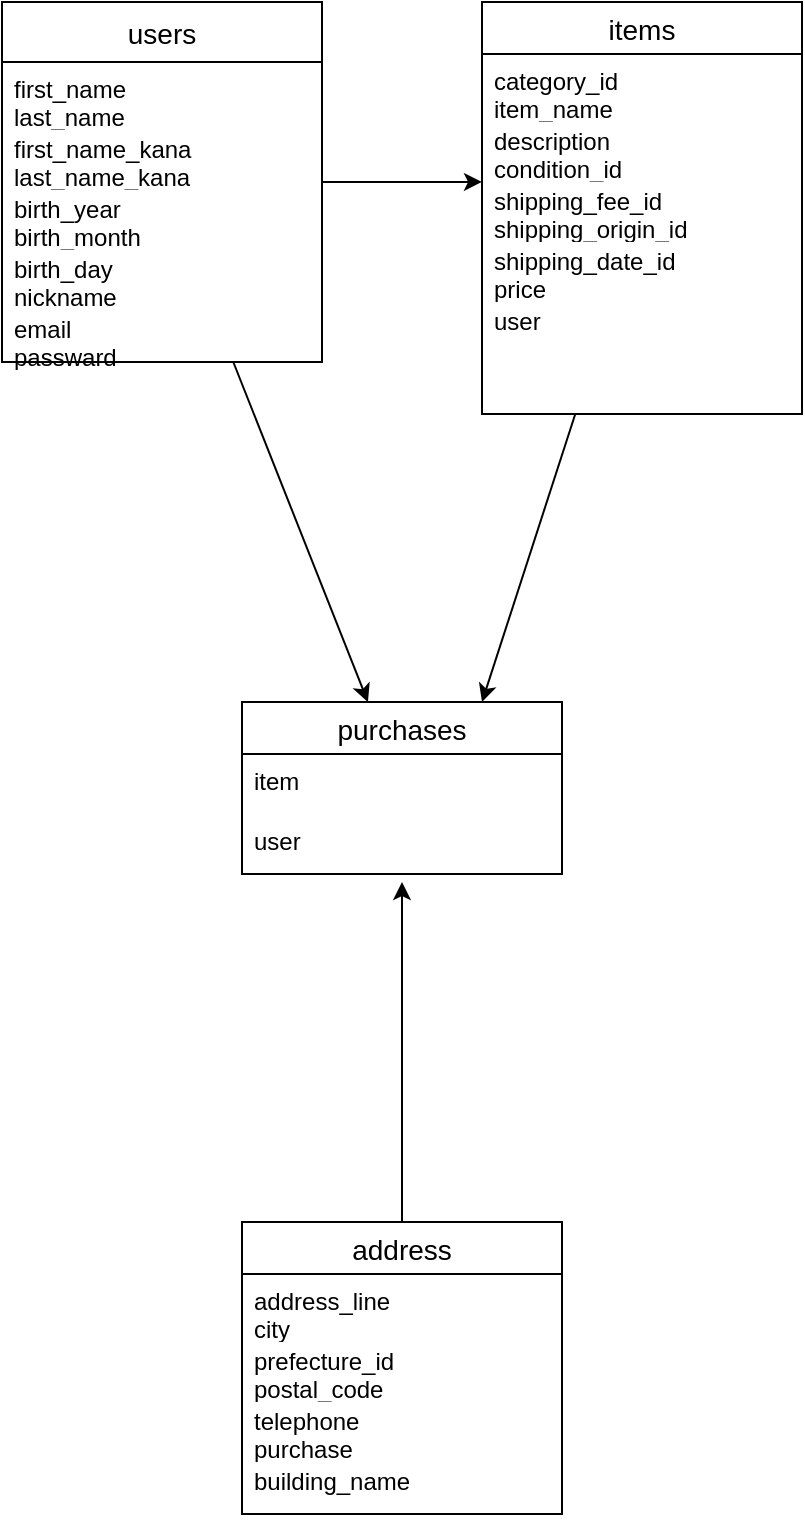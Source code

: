<mxfile>
    <diagram id="P3HZvRNTaaTwQHcrs8Tu" name="ページ1">
        <mxGraphModel dx="569" dy="570" grid="1" gridSize="10" guides="1" tooltips="1" connect="1" arrows="1" fold="1" page="1" pageScale="1" pageWidth="827" pageHeight="1169" math="0" shadow="0">
            <root>
                <mxCell id="0"/>
                <mxCell id="1" parent="0"/>
                <mxCell id="26" value="" style="edgeStyle=none;html=1;rounded=0;" parent="1" edge="1">
                    <mxGeometry relative="1" as="geometry">
                        <mxPoint x="90.0" y="366" as="sourcePoint"/>
                        <mxPoint x="90.0" y="366" as="targetPoint"/>
                    </mxGeometry>
                </mxCell>
                <mxCell id="119" style="html=1;entryX=0;entryY=0.133;entryDx=0;entryDy=0;entryPerimeter=0;" parent="1" source="72" target="97" edge="1">
                    <mxGeometry relative="1" as="geometry"/>
                </mxCell>
                <mxCell id="138" style="edgeStyle=none;html=1;" parent="1" source="72" target="132" edge="1">
                    <mxGeometry relative="1" as="geometry"/>
                </mxCell>
                <mxCell id="72" value="users" style="swimlane;fontStyle=0;childLayout=stackLayout;horizontal=1;startSize=30;horizontalStack=0;resizeParent=1;resizeParentMax=0;resizeLast=0;collapsible=1;marginBottom=0;align=center;fontSize=14;rounded=0;" parent="1" vertex="1">
                    <mxGeometry x="40" y="40" width="160" height="180" as="geometry"/>
                </mxCell>
                <mxCell id="92" value="first_name&#10;last_name&#10;first_name(kana)&#10;last_name(kana)&#10;" style="text;strokeColor=none;fillColor=none;spacingLeft=4;spacingRight=4;overflow=hidden;rotatable=0;points=[[0,0.5],[1,0.5]];portConstraint=eastwest;fontSize=12;rounded=0;" parent="72" vertex="1">
                    <mxGeometry y="30" width="160" height="30" as="geometry"/>
                </mxCell>
                <mxCell id="89" value="first_name_kana&#10;last_name_kana" style="text;strokeColor=none;fillColor=none;spacingLeft=4;spacingRight=4;overflow=hidden;rotatable=0;points=[[0,0.5],[1,0.5]];portConstraint=eastwest;fontSize=12;rounded=0;" parent="72" vertex="1">
                    <mxGeometry y="60" width="160" height="30" as="geometry"/>
                </mxCell>
                <mxCell id="75" value="birth_year&#10;birth_month&#10;&#10;&#10;birth_day&#10;nickname&#10;email&#10;passward" style="text;strokeColor=none;fillColor=none;spacingLeft=4;spacingRight=4;overflow=hidden;rotatable=0;points=[[0,0.5],[1,0.5]];portConstraint=eastwest;fontSize=12;rounded=0;" parent="72" vertex="1">
                    <mxGeometry y="90" width="160" height="30" as="geometry"/>
                </mxCell>
                <mxCell id="91" value="birth_day&#10;nickname&#10;email&#10;" style="text;strokeColor=none;fillColor=none;spacingLeft=4;spacingRight=4;overflow=hidden;rotatable=0;points=[[0,0.5],[1,0.5]];portConstraint=eastwest;fontSize=12;rounded=0;" parent="72" vertex="1">
                    <mxGeometry y="120" width="160" height="30" as="geometry"/>
                </mxCell>
                <mxCell id="93" value="email&#10;passward" style="text;strokeColor=none;fillColor=none;spacingLeft=4;spacingRight=4;overflow=hidden;rotatable=0;points=[[0,0.5],[1,0.5]];portConstraint=eastwest;fontSize=12;rounded=0;" parent="72" vertex="1">
                    <mxGeometry y="150" width="160" height="30" as="geometry"/>
                </mxCell>
                <mxCell id="139" style="edgeStyle=none;html=1;entryX=0.75;entryY=0;entryDx=0;entryDy=0;" parent="1" source="94" target="132" edge="1">
                    <mxGeometry relative="1" as="geometry"/>
                </mxCell>
                <mxCell id="94" value="items" style="swimlane;fontStyle=0;childLayout=stackLayout;horizontal=1;startSize=26;horizontalStack=0;resizeParent=1;resizeParentMax=0;resizeLast=0;collapsible=1;marginBottom=0;align=center;fontSize=14;" parent="1" vertex="1">
                    <mxGeometry x="280" y="40" width="160" height="206" as="geometry"/>
                </mxCell>
                <mxCell id="95" value="category_id&#10;item_name&#10;" style="text;strokeColor=none;fillColor=none;spacingLeft=4;spacingRight=4;overflow=hidden;rotatable=0;points=[[0,0.5],[1,0.5]];portConstraint=eastwest;fontSize=12;" parent="94" vertex="1">
                    <mxGeometry y="26" width="160" height="30" as="geometry"/>
                </mxCell>
                <mxCell id="96" value="description&#10;condition_id" style="text;strokeColor=none;fillColor=none;spacingLeft=4;spacingRight=4;overflow=hidden;rotatable=0;points=[[0,0.5],[1,0.5]];portConstraint=eastwest;fontSize=12;" parent="94" vertex="1">
                    <mxGeometry y="56" width="160" height="30" as="geometry"/>
                </mxCell>
                <mxCell id="97" value="shipping_fee_id&#10;shipping_origin_id&#10;shipping_date_id&#10;price&#10;sales_profit" style="text;strokeColor=none;fillColor=none;spacingLeft=4;spacingRight=4;overflow=hidden;rotatable=0;points=[[0,0.5],[1,0.5]];portConstraint=eastwest;fontSize=12;" parent="94" vertex="1">
                    <mxGeometry y="86" width="160" height="30" as="geometry"/>
                </mxCell>
                <mxCell id="98" value="shipping_date_id&#10;price&#10;sales_profit" style="text;strokeColor=none;fillColor=none;spacingLeft=4;spacingRight=4;overflow=hidden;rotatable=0;points=[[0,0.5],[1,0.5]];portConstraint=eastwest;fontSize=12;" parent="94" vertex="1">
                    <mxGeometry y="116" width="160" height="30" as="geometry"/>
                </mxCell>
                <mxCell id="99" value="user" style="text;strokeColor=none;fillColor=none;spacingLeft=4;spacingRight=4;overflow=hidden;rotatable=0;points=[[0,0.5],[1,0.5]];portConstraint=eastwest;fontSize=12;" parent="94" vertex="1">
                    <mxGeometry y="146" width="160" height="30" as="geometry"/>
                </mxCell>
                <mxCell id="124" style="text;strokeColor=none;fillColor=none;spacingLeft=4;spacingRight=4;overflow=hidden;rotatable=0;points=[[0,0.5],[1,0.5]];portConstraint=eastwest;fontSize=12;" parent="94" vertex="1">
                    <mxGeometry y="176" width="160" height="30" as="geometry"/>
                </mxCell>
                <mxCell id="136" style="edgeStyle=none;html=1;" parent="1" source="108" edge="1">
                    <mxGeometry relative="1" as="geometry">
                        <mxPoint x="240" y="480" as="targetPoint"/>
                    </mxGeometry>
                </mxCell>
                <mxCell id="108" value="address" style="swimlane;fontStyle=0;childLayout=stackLayout;horizontal=1;startSize=26;horizontalStack=0;resizeParent=1;resizeParentMax=0;resizeLast=0;collapsible=1;marginBottom=0;align=center;fontSize=14;" parent="1" vertex="1">
                    <mxGeometry x="160" y="650" width="160" height="146" as="geometry"/>
                </mxCell>
                <mxCell id="109" value="address_line&#10;city&#10;" style="text;strokeColor=none;fillColor=none;spacingLeft=4;spacingRight=4;overflow=hidden;rotatable=0;points=[[0,0.5],[1,0.5]];portConstraint=eastwest;fontSize=12;" parent="108" vertex="1">
                    <mxGeometry y="26" width="160" height="30" as="geometry"/>
                </mxCell>
                <mxCell id="110" value="prefecture_id&#10;postal_code" style="text;strokeColor=none;fillColor=none;spacingLeft=4;spacingRight=4;overflow=hidden;rotatable=0;points=[[0,0.5],[1,0.5]];portConstraint=eastwest;fontSize=12;" parent="108" vertex="1">
                    <mxGeometry y="56" width="160" height="30" as="geometry"/>
                </mxCell>
                <mxCell id="111" value="telephone&#10;purchase&#10;building_name" style="text;strokeColor=none;fillColor=none;spacingLeft=4;spacingRight=4;overflow=hidden;rotatable=0;points=[[0,0.5],[1,0.5]];portConstraint=eastwest;fontSize=12;" parent="108" vertex="1">
                    <mxGeometry y="86" width="160" height="30" as="geometry"/>
                </mxCell>
                <mxCell id="112" value="building_name" style="text;strokeColor=none;fillColor=none;spacingLeft=4;spacingRight=4;overflow=hidden;rotatable=0;points=[[0,0.5],[1,0.5]];portConstraint=eastwest;fontSize=12;" parent="108" vertex="1">
                    <mxGeometry y="116" width="160" height="30" as="geometry"/>
                </mxCell>
                <mxCell id="132" value="purchases" style="swimlane;fontStyle=0;childLayout=stackLayout;horizontal=1;startSize=26;horizontalStack=0;resizeParent=1;resizeParentMax=0;resizeLast=0;collapsible=1;marginBottom=0;align=center;fontSize=14;" parent="1" vertex="1">
                    <mxGeometry x="160" y="390" width="160" height="86" as="geometry"/>
                </mxCell>
                <mxCell id="133" value="item" style="text;strokeColor=none;fillColor=none;spacingLeft=4;spacingRight=4;overflow=hidden;rotatable=0;points=[[0,0.5],[1,0.5]];portConstraint=eastwest;fontSize=12;" parent="132" vertex="1">
                    <mxGeometry y="26" width="160" height="30" as="geometry"/>
                </mxCell>
                <mxCell id="134" value="user" style="text;strokeColor=none;fillColor=none;spacingLeft=4;spacingRight=4;overflow=hidden;rotatable=0;points=[[0,0.5],[1,0.5]];portConstraint=eastwest;fontSize=12;" parent="132" vertex="1">
                    <mxGeometry y="56" width="160" height="30" as="geometry"/>
                </mxCell>
            </root>
        </mxGraphModel>
    </diagram>
</mxfile>